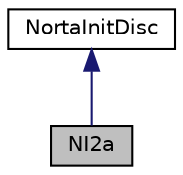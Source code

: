 digraph "NI2a"
{
 // INTERACTIVE_SVG=YES
  bgcolor="transparent";
  edge [fontname="Helvetica",fontsize="10",labelfontname="Helvetica",labelfontsize="10"];
  node [fontname="Helvetica",fontsize="10",shape=record];
  Node0 [label="NI2a",height=0.2,width=0.4,color="black", fillcolor="grey75", style="filled", fontcolor="black"];
  Node1 -> Node0 [dir="back",color="midnightblue",fontsize="10",style="solid",fontname="Helvetica"];
  Node1 [label="NortaInitDisc",height=0.2,width=0.4,color="black",URL="$classumontreal_1_1ssj_1_1probdistmulti_1_1norta_1_1NortaInitDisc.html",tooltip="This abstract class defines the algorithms used for NORTA initialization when the marginal distributi..."];
}
